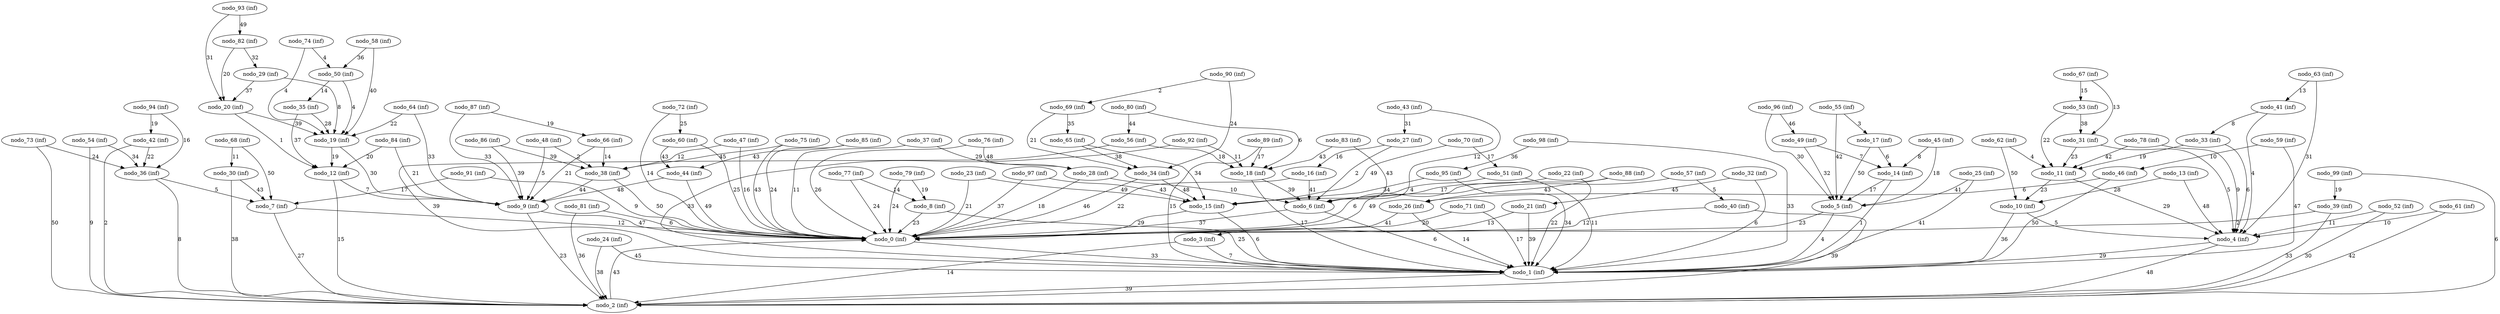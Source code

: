 digraph grafoDorogovtsevMendes_n_100 {
"nodo_0 (inf)";
"nodo_1 (inf)";
"nodo_2 (inf)";
"nodo_3 (inf)";
"nodo_4 (inf)";
"nodo_5 (inf)";
"nodo_6 (inf)";
"nodo_7 (inf)";
"nodo_8 (inf)";
"nodo_9 (inf)";
"nodo_10 (inf)";
"nodo_11 (inf)";
"nodo_12 (inf)";
"nodo_13 (inf)";
"nodo_14 (inf)";
"nodo_15 (inf)";
"nodo_16 (inf)";
"nodo_17 (inf)";
"nodo_18 (inf)";
"nodo_19 (inf)";
"nodo_20 (inf)";
"nodo_21 (inf)";
"nodo_22 (inf)";
"nodo_23 (inf)";
"nodo_24 (inf)";
"nodo_25 (inf)";
"nodo_26 (inf)";
"nodo_27 (inf)";
"nodo_28 (inf)";
"nodo_29 (inf)";
"nodo_30 (inf)";
"nodo_31 (inf)";
"nodo_32 (inf)";
"nodo_33 (inf)";
"nodo_34 (inf)";
"nodo_35 (inf)";
"nodo_36 (inf)";
"nodo_37 (inf)";
"nodo_38 (inf)";
"nodo_39 (inf)";
"nodo_40 (inf)";
"nodo_41 (inf)";
"nodo_42 (inf)";
"nodo_43 (inf)";
"nodo_44 (inf)";
"nodo_45 (inf)";
"nodo_46 (inf)";
"nodo_47 (inf)";
"nodo_48 (inf)";
"nodo_49 (inf)";
"nodo_50 (inf)";
"nodo_51 (inf)";
"nodo_52 (inf)";
"nodo_53 (inf)";
"nodo_54 (inf)";
"nodo_55 (inf)";
"nodo_56 (inf)";
"nodo_57 (inf)";
"nodo_58 (inf)";
"nodo_59 (inf)";
"nodo_60 (inf)";
"nodo_61 (inf)";
"nodo_62 (inf)";
"nodo_63 (inf)";
"nodo_64 (inf)";
"nodo_65 (inf)";
"nodo_66 (inf)";
"nodo_67 (inf)";
"nodo_68 (inf)";
"nodo_69 (inf)";
"nodo_70 (inf)";
"nodo_71 (inf)";
"nodo_72 (inf)";
"nodo_73 (inf)";
"nodo_74 (inf)";
"nodo_75 (inf)";
"nodo_76 (inf)";
"nodo_77 (inf)";
"nodo_78 (inf)";
"nodo_79 (inf)";
"nodo_80 (inf)";
"nodo_81 (inf)";
"nodo_82 (inf)";
"nodo_83 (inf)";
"nodo_84 (inf)";
"nodo_85 (inf)";
"nodo_86 (inf)";
"nodo_87 (inf)";
"nodo_88 (inf)";
"nodo_89 (inf)";
"nodo_90 (inf)";
"nodo_91 (inf)";
"nodo_92 (inf)";
"nodo_93 (inf)";
"nodo_94 (inf)";
"nodo_95 (inf)";
"nodo_96 (inf)";
"nodo_97 (inf)";
"nodo_98 (inf)";
"nodo_99 (inf)";
"nodo_0 (inf)" -> "nodo_1 (inf)" [label=33 weight=33];
"nodo_1 (inf)" -> "nodo_2 (inf)" [label=39 weight=39];
"nodo_2 (inf)" -> "nodo_0 (inf)" [label=43 weight=43];
"nodo_3 (inf)" -> "nodo_1 (inf)" [label=7 weight=7];
"nodo_3 (inf)" -> "nodo_2 (inf)" [label=14 weight=14];
"nodo_4 (inf)" -> "nodo_1 (inf)" [label=29 weight=29];
"nodo_4 (inf)" -> "nodo_2 (inf)" [label=48 weight=48];
"nodo_5 (inf)" -> "nodo_0 (inf)" [label=23 weight=23];
"nodo_5 (inf)" -> "nodo_1 (inf)" [label=4 weight=4];
"nodo_6 (inf)" -> "nodo_0 (inf)" [label=37 weight=37];
"nodo_6 (inf)" -> "nodo_1 (inf)" [label=6 weight=6];
"nodo_7 (inf)" -> "nodo_2 (inf)" [label=27 weight=27];
"nodo_7 (inf)" -> "nodo_0 (inf)" [label=12 weight=12];
"nodo_8 (inf)" -> "nodo_0 (inf)" [label=23 weight=23];
"nodo_8 (inf)" -> "nodo_1 (inf)" [label=25 weight=25];
"nodo_9 (inf)" -> "nodo_2 (inf)" [label=23 weight=23];
"nodo_9 (inf)" -> "nodo_0 (inf)" [label=47 weight=47];
"nodo_10 (inf)" -> "nodo_4 (inf)" [label=5 weight=5];
"nodo_10 (inf)" -> "nodo_1 (inf)" [label=36 weight=36];
"nodo_11 (inf)" -> "nodo_10 (inf)" [label=23 weight=23];
"nodo_11 (inf)" -> "nodo_4 (inf)" [label=29 weight=29];
"nodo_12 (inf)" -> "nodo_9 (inf)" [label=7 weight=7];
"nodo_12 (inf)" -> "nodo_2 (inf)" [label=15 weight=15];
"nodo_13 (inf)" -> "nodo_10 (inf)" [label=28 weight=28];
"nodo_13 (inf)" -> "nodo_4 (inf)" [label=48 weight=48];
"nodo_14 (inf)" -> "nodo_5 (inf)" [label=17 weight=17];
"nodo_14 (inf)" -> "nodo_1 (inf)" [label=1 weight=1];
"nodo_15 (inf)" -> "nodo_0 (inf)" [label=29 weight=29];
"nodo_15 (inf)" -> "nodo_1 (inf)" [label=6 weight=6];
"nodo_16 (inf)" -> "nodo_6 (inf)" [label=41 weight=41];
"nodo_16 (inf)" -> "nodo_0 (inf)" [label=22 weight=22];
"nodo_17 (inf)" -> "nodo_14 (inf)" [label=6 weight=6];
"nodo_17 (inf)" -> "nodo_5 (inf)" [label=50 weight=50];
"nodo_18 (inf)" -> "nodo_6 (inf)" [label=39 weight=39];
"nodo_18 (inf)" -> "nodo_1 (inf)" [label=17 weight=17];
"nodo_19 (inf)" -> "nodo_12 (inf)" [label=19 weight=19];
"nodo_19 (inf)" -> "nodo_9 (inf)" [label=30 weight=30];
"nodo_20 (inf)" -> "nodo_19 (inf)" [label=39 weight=39];
"nodo_20 (inf)" -> "nodo_12 (inf)" [label=1 weight=1];
"nodo_21 (inf)" -> "nodo_3 (inf)" [label=13 weight=13];
"nodo_21 (inf)" -> "nodo_1 (inf)" [label=39 weight=39];
"nodo_22 (inf)" -> "nodo_6 (inf)" [label=17 weight=17];
"nodo_22 (inf)" -> "nodo_1 (inf)" [label=22 weight=22];
"nodo_23 (inf)" -> "nodo_15 (inf)" [label=49 weight=49];
"nodo_23 (inf)" -> "nodo_0 (inf)" [label=21 weight=21];
"nodo_24 (inf)" -> "nodo_1 (inf)" [label=45 weight=45];
"nodo_24 (inf)" -> "nodo_2 (inf)" [label=38 weight=38];
"nodo_25 (inf)" -> "nodo_5 (inf)" [label=41 weight=41];
"nodo_25 (inf)" -> "nodo_1 (inf)" [label=41 weight=41];
"nodo_26 (inf)" -> "nodo_0 (inf)" [label=41 weight=41];
"nodo_26 (inf)" -> "nodo_1 (inf)" [label=14 weight=14];
"nodo_27 (inf)" -> "nodo_16 (inf)" [label=16 weight=16];
"nodo_27 (inf)" -> "nodo_6 (inf)" [label=2 weight=2];
"nodo_28 (inf)" -> "nodo_6 (inf)" [label=10 weight=10];
"nodo_28 (inf)" -> "nodo_0 (inf)" [label=18 weight=18];
"nodo_29 (inf)" -> "nodo_20 (inf)" [label=37 weight=37];
"nodo_29 (inf)" -> "nodo_19 (inf)" [label=8 weight=8];
"nodo_30 (inf)" -> "nodo_7 (inf)" [label=43 weight=43];
"nodo_30 (inf)" -> "nodo_2 (inf)" [label=38 weight=38];
"nodo_31 (inf)" -> "nodo_11 (inf)" [label=23 weight=23];
"nodo_31 (inf)" -> "nodo_4 (inf)" [label=5 weight=5];
"nodo_32 (inf)" -> "nodo_21 (inf)" [label=45 weight=45];
"nodo_32 (inf)" -> "nodo_1 (inf)" [label=6 weight=6];
"nodo_33 (inf)" -> "nodo_11 (inf)" [label=19 weight=19];
"nodo_33 (inf)" -> "nodo_4 (inf)" [label=6 weight=6];
"nodo_34 (inf)" -> "nodo_15 (inf)" [label=48 weight=48];
"nodo_34 (inf)" -> "nodo_0 (inf)" [label=46 weight=46];
"nodo_35 (inf)" -> "nodo_19 (inf)" [label=28 weight=28];
"nodo_35 (inf)" -> "nodo_12 (inf)" [label=37 weight=37];
"nodo_36 (inf)" -> "nodo_7 (inf)" [label=5 weight=5];
"nodo_36 (inf)" -> "nodo_2 (inf)" [label=8 weight=8];
"nodo_37 (inf)" -> "nodo_28 (inf)" [label=29 weight=29];
"nodo_37 (inf)" -> "nodo_0 (inf)" [label=11 weight=11];
"nodo_38 (inf)" -> "nodo_9 (inf)" [label=44 weight=44];
"nodo_38 (inf)" -> "nodo_0 (inf)" [label=50 weight=50];
"nodo_39 (inf)" -> "nodo_2 (inf)" [label=33 weight=33];
"nodo_39 (inf)" -> "nodo_0 (inf)" [label=2 weight=2];
"nodo_40 (inf)" -> "nodo_2 (inf)" [label=39 weight=39];
"nodo_40 (inf)" -> "nodo_0 (inf)" [label=12 weight=12];
"nodo_41 (inf)" -> "nodo_33 (inf)" [label=8 weight=8];
"nodo_41 (inf)" -> "nodo_4 (inf)" [label=4 weight=4];
"nodo_42 (inf)" -> "nodo_36 (inf)" [label=22 weight=22];
"nodo_42 (inf)" -> "nodo_2 (inf)" [label=2 weight=2];
"nodo_43 (inf)" -> "nodo_27 (inf)" [label=31 weight=31];
"nodo_43 (inf)" -> "nodo_6 (inf)" [label=12 weight=12];
"nodo_44 (inf)" -> "nodo_9 (inf)" [label=48 weight=48];
"nodo_44 (inf)" -> "nodo_0 (inf)" [label=49 weight=49];
"nodo_45 (inf)" -> "nodo_14 (inf)" [label=8 weight=8];
"nodo_45 (inf)" -> "nodo_5 (inf)" [label=18 weight=18];
"nodo_46 (inf)" -> "nodo_26 (inf)" [label=6 weight=6];
"nodo_46 (inf)" -> "nodo_1 (inf)" [label=50 weight=50];
"nodo_47 (inf)" -> "nodo_38 (inf)" [label=12 weight=12];
"nodo_47 (inf)" -> "nodo_0 (inf)" [label=16 weight=16];
"nodo_48 (inf)" -> "nodo_38 (inf)" [label=2 weight=2];
"nodo_48 (inf)" -> "nodo_9 (inf)" [label=5 weight=5];
"nodo_49 (inf)" -> "nodo_14 (inf)" [label=7 weight=7];
"nodo_49 (inf)" -> "nodo_5 (inf)" [label=32 weight=32];
"nodo_50 (inf)" -> "nodo_35 (inf)" [label=14 weight=14];
"nodo_50 (inf)" -> "nodo_19 (inf)" [label=4 weight=4];
"nodo_51 (inf)" -> "nodo_15 (inf)" [label=4 weight=4];
"nodo_51 (inf)" -> "nodo_1 (inf)" [label=11 weight=11];
"nodo_52 (inf)" -> "nodo_4 (inf)" [label=11 weight=11];
"nodo_52 (inf)" -> "nodo_2 (inf)" [label=30 weight=30];
"nodo_53 (inf)" -> "nodo_31 (inf)" [label=38 weight=38];
"nodo_53 (inf)" -> "nodo_11 (inf)" [label=22 weight=22];
"nodo_54 (inf)" -> "nodo_36 (inf)" [label=34 weight=34];
"nodo_54 (inf)" -> "nodo_2 (inf)" [label=9 weight=9];
"nodo_55 (inf)" -> "nodo_17 (inf)" [label=3 weight=3];
"nodo_55 (inf)" -> "nodo_5 (inf)" [label=42 weight=42];
"nodo_56 (inf)" -> "nodo_18 (inf)" [label=18 weight=18];
"nodo_56 (inf)" -> "nodo_1 (inf)" [label=39 weight=39];
"nodo_57 (inf)" -> "nodo_40 (inf)" [label=5 weight=5];
"nodo_57 (inf)" -> "nodo_0 (inf)" [label=49 weight=49];
"nodo_58 (inf)" -> "nodo_50 (inf)" [label=36 weight=36];
"nodo_58 (inf)" -> "nodo_19 (inf)" [label=40 weight=40];
"nodo_59 (inf)" -> "nodo_46 (inf)" [label=10 weight=10];
"nodo_59 (inf)" -> "nodo_1 (inf)" [label=47 weight=47];
"nodo_60 (inf)" -> "nodo_44 (inf)" [label=43 weight=43];
"nodo_60 (inf)" -> "nodo_0 (inf)" [label=25 weight=25];
"nodo_61 (inf)" -> "nodo_4 (inf)" [label=10 weight=10];
"nodo_61 (inf)" -> "nodo_2 (inf)" [label=42 weight=42];
"nodo_62 (inf)" -> "nodo_11 (inf)" [label=4 weight=4];
"nodo_62 (inf)" -> "nodo_10 (inf)" [label=50 weight=50];
"nodo_63 (inf)" -> "nodo_41 (inf)" [label=13 weight=13];
"nodo_63 (inf)" -> "nodo_4 (inf)" [label=31 weight=31];
"nodo_64 (inf)" -> "nodo_19 (inf)" [label=22 weight=22];
"nodo_64 (inf)" -> "nodo_9 (inf)" [label=33 weight=33];
"nodo_65 (inf)" -> "nodo_34 (inf)" [label=38 weight=38];
"nodo_65 (inf)" -> "nodo_15 (inf)" [label=34 weight=34];
"nodo_66 (inf)" -> "nodo_38 (inf)" [label=14 weight=14];
"nodo_66 (inf)" -> "nodo_9 (inf)" [label=21 weight=21];
"nodo_67 (inf)" -> "nodo_53 (inf)" [label=15 weight=15];
"nodo_67 (inf)" -> "nodo_31 (inf)" [label=13 weight=13];
"nodo_68 (inf)" -> "nodo_30 (inf)" [label=11 weight=11];
"nodo_68 (inf)" -> "nodo_7 (inf)" [label=50 weight=50];
"nodo_69 (inf)" -> "nodo_65 (inf)" [label=35 weight=35];
"nodo_69 (inf)" -> "nodo_34 (inf)" [label=21 weight=21];
"nodo_70 (inf)" -> "nodo_51 (inf)" [label=17 weight=17];
"nodo_70 (inf)" -> "nodo_15 (inf)" [label=49 weight=49];
"nodo_71 (inf)" -> "nodo_0 (inf)" [label=20 weight=20];
"nodo_71 (inf)" -> "nodo_1 (inf)" [label=17 weight=17];
"nodo_72 (inf)" -> "nodo_60 (inf)" [label=25 weight=25];
"nodo_72 (inf)" -> "nodo_0 (inf)" [label=14 weight=14];
"nodo_73 (inf)" -> "nodo_36 (inf)" [label=24 weight=24];
"nodo_73 (inf)" -> "nodo_2 (inf)" [label=50 weight=50];
"nodo_74 (inf)" -> "nodo_50 (inf)" [label=4 weight=4];
"nodo_74 (inf)" -> "nodo_19 (inf)" [label=4 weight=4];
"nodo_75 (inf)" -> "nodo_38 (inf)" [label=45 weight=45];
"nodo_75 (inf)" -> "nodo_0 (inf)" [label=43 weight=43];
"nodo_76 (inf)" -> "nodo_28 (inf)" [label=48 weight=48];
"nodo_76 (inf)" -> "nodo_0 (inf)" [label=26 weight=26];
"nodo_77 (inf)" -> "nodo_8 (inf)" [label=14 weight=14];
"nodo_77 (inf)" -> "nodo_0 (inf)" [label=24 weight=24];
"nodo_78 (inf)" -> "nodo_11 (inf)" [label=42 weight=42];
"nodo_78 (inf)" -> "nodo_4 (inf)" [label=9 weight=9];
"nodo_79 (inf)" -> "nodo_8 (inf)" [label=19 weight=19];
"nodo_79 (inf)" -> "nodo_0 (inf)" [label=24 weight=24];
"nodo_80 (inf)" -> "nodo_56 (inf)" [label=44 weight=44];
"nodo_80 (inf)" -> "nodo_18 (inf)" [label=6 weight=6];
"nodo_81 (inf)" -> "nodo_2 (inf)" [label=36 weight=36];
"nodo_81 (inf)" -> "nodo_0 (inf)" [label=6 weight=6];
"nodo_82 (inf)" -> "nodo_29 (inf)" [label=32 weight=32];
"nodo_82 (inf)" -> "nodo_20 (inf)" [label=20 weight=20];
"nodo_83 (inf)" -> "nodo_18 (inf)" [label=43 weight=43];
"nodo_83 (inf)" -> "nodo_6 (inf)" [label=43 weight=43];
"nodo_84 (inf)" -> "nodo_12 (inf)" [label=20 weight=20];
"nodo_84 (inf)" -> "nodo_9 (inf)" [label=21 weight=21];
"nodo_85 (inf)" -> "nodo_44 (inf)" [label=43 weight=43];
"nodo_85 (inf)" -> "nodo_0 (inf)" [label=24 weight=24];
"nodo_86 (inf)" -> "nodo_38 (inf)" [label=39 weight=39];
"nodo_86 (inf)" -> "nodo_9 (inf)" [label=39 weight=39];
"nodo_87 (inf)" -> "nodo_66 (inf)" [label=19 weight=19];
"nodo_87 (inf)" -> "nodo_9 (inf)" [label=33 weight=33];
"nodo_88 (inf)" -> "nodo_26 (inf)" [label=43 weight=43];
"nodo_88 (inf)" -> "nodo_0 (inf)" [label=6 weight=6];
"nodo_89 (inf)" -> "nodo_18 (inf)" [label=17 weight=17];
"nodo_89 (inf)" -> "nodo_1 (inf)" [label=15 weight=15];
"nodo_90 (inf)" -> "nodo_69 (inf)" [label=2 weight=2];
"nodo_90 (inf)" -> "nodo_34 (inf)" [label=24 weight=24];
"nodo_91 (inf)" -> "nodo_7 (inf)" [label=17 weight=17];
"nodo_91 (inf)" -> "nodo_0 (inf)" [label=9 weight=9];
"nodo_92 (inf)" -> "nodo_18 (inf)" [label=11 weight=11];
"nodo_92 (inf)" -> "nodo_1 (inf)" [label=33 weight=33];
"nodo_93 (inf)" -> "nodo_82 (inf)" [label=49 weight=49];
"nodo_93 (inf)" -> "nodo_20 (inf)" [label=31 weight=31];
"nodo_94 (inf)" -> "nodo_42 (inf)" [label=19 weight=19];
"nodo_94 (inf)" -> "nodo_36 (inf)" [label=16 weight=16];
"nodo_95 (inf)" -> "nodo_15 (inf)" [label=34 weight=34];
"nodo_95 (inf)" -> "nodo_1 (inf)" [label=34 weight=34];
"nodo_96 (inf)" -> "nodo_49 (inf)" [label=46 weight=46];
"nodo_96 (inf)" -> "nodo_5 (inf)" [label=30 weight=30];
"nodo_97 (inf)" -> "nodo_15 (inf)" [label=43 weight=43];
"nodo_97 (inf)" -> "nodo_0 (inf)" [label=37 weight=37];
"nodo_98 (inf)" -> "nodo_95 (inf)" [label=36 weight=36];
"nodo_98 (inf)" -> "nodo_1 (inf)" [label=33 weight=33];
"nodo_99 (inf)" -> "nodo_39 (inf)" [label=19 weight=19];
"nodo_99 (inf)" -> "nodo_2 (inf)" [label=6 weight=6];
}